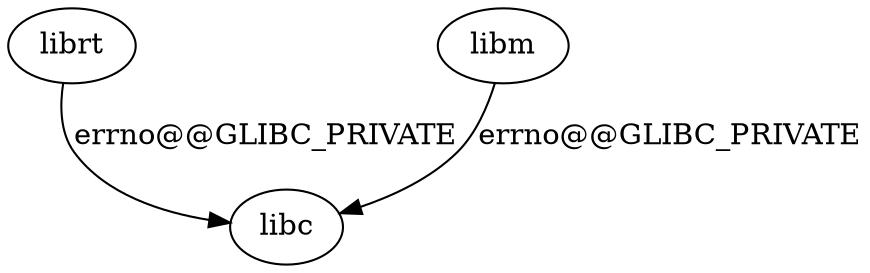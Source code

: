 digraph libc_deps {
	librt -> libc [label="errno@@GLIBC_PRIVATE"]
	libm -> libc  [label="errno@@GLIBC_PRIVATE"]
}
